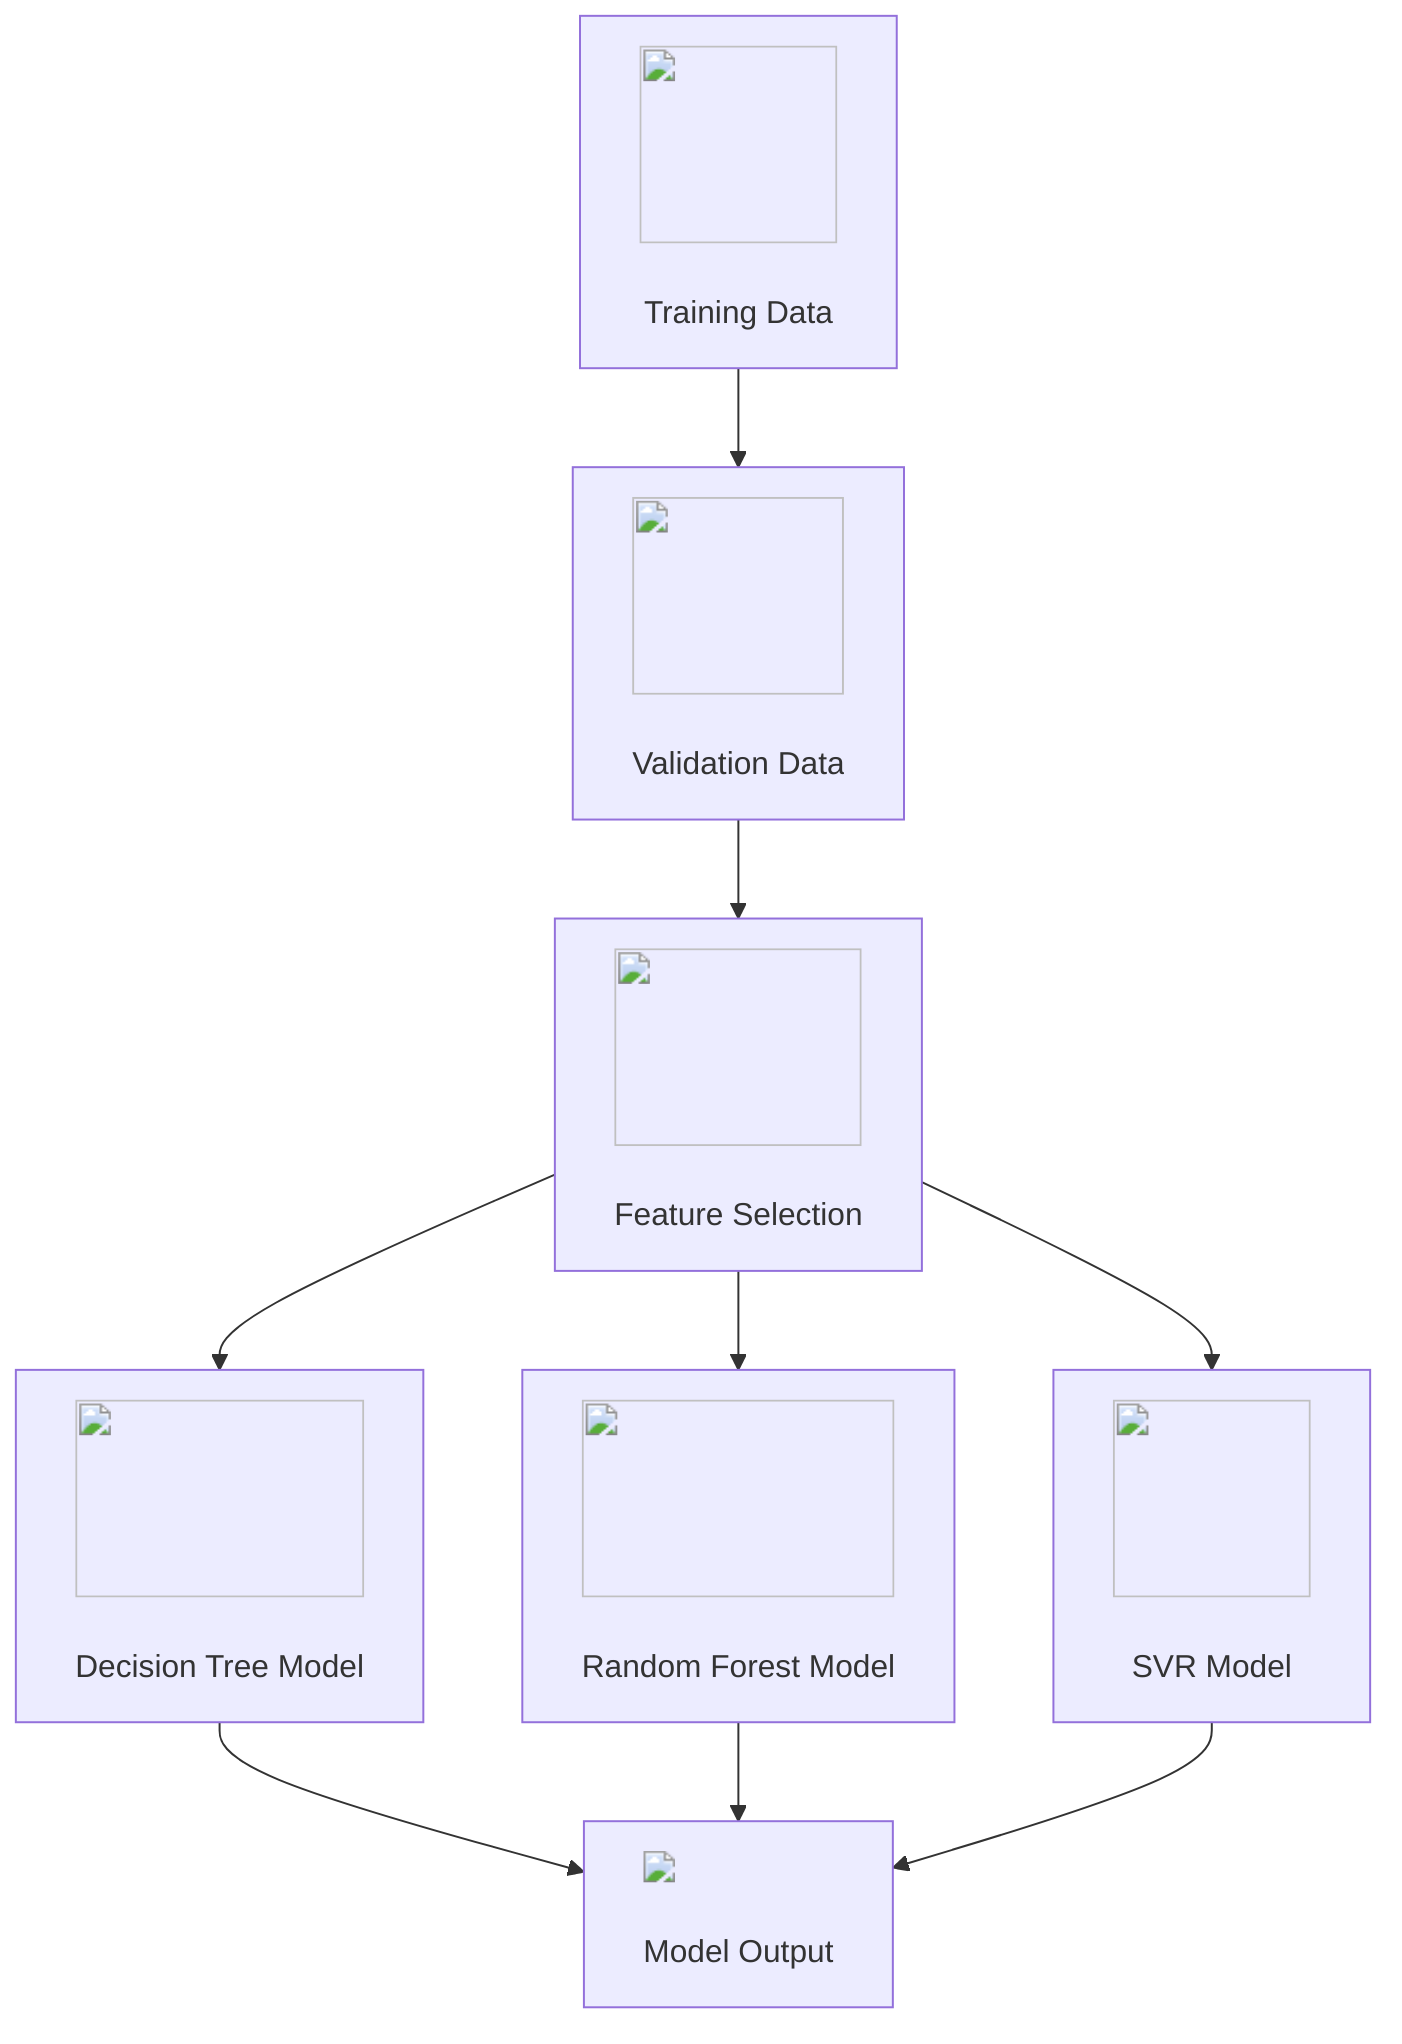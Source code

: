 graph TD
    A["<img src='icons/database.svg' width=100 height=100/> <br/>Training Data"] --> B["<img src='icons/database.svg' width=100 height=100/> <br/>Validation Data"]
    B --> C["<img src='icons/column_split.svg' width=100 height=100/> <br/>Feature Selection"]
    C --> D["<img src='icons/brain.svg' width=100 height=100/> <br/>Decision Tree Model"]
    C --> E["<img src='icons/brain.svg' width=100 height=100/> <br/>Random Forest Model"]
    C --> F["<img src='icons/brain.svg' width=100 height=100/> <br/>SVR Model"]
    D --> G["<img src='dummy_plots/barplot_template.svg'/> <br/>Model Output"]
    E --> G
    F --> G